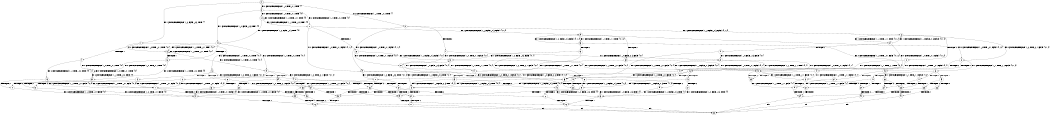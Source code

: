 digraph BCG {
size = "7, 10.5";
center = TRUE;
node [shape = circle];
0 [peripheries = 2];
0 -> 1 [label = "EX !1 !ATOMIC_EXCH_BRANCH (1, +0, FALSE, +0, 3, TRUE) !{}"];
0 -> 2 [label = "EX !2 !ATOMIC_EXCH_BRANCH (1, +1, TRUE, +0, 2, TRUE) !{}"];
0 -> 3 [label = "EX !0 !ATOMIC_EXCH_BRANCH (1, +0, TRUE, +0, 1, TRUE) !{}"];
1 -> 4 [label = "TERMINATE !1"];
1 -> 5 [label = "EX !2 !ATOMIC_EXCH_BRANCH (1, +1, TRUE, +0, 2, TRUE) !{0, 1}"];
1 -> 6 [label = "EX !0 !ATOMIC_EXCH_BRANCH (1, +0, TRUE, +0, 1, TRUE) !{0, 1}"];
2 -> 7 [label = "TERMINATE !2"];
2 -> 8 [label = "EX !1 !ATOMIC_EXCH_BRANCH (1, +0, FALSE, +0, 3, FALSE) !{0, 1, 2}"];
2 -> 9 [label = "EX !0 !ATOMIC_EXCH_BRANCH (1, +0, TRUE, +0, 1, FALSE) !{0, 1, 2}"];
3 -> 10 [label = "EX !1 !ATOMIC_EXCH_BRANCH (1, +0, FALSE, +0, 3, TRUE) !{0}"];
3 -> 11 [label = "EX !2 !ATOMIC_EXCH_BRANCH (1, +1, TRUE, +0, 2, TRUE) !{0}"];
3 -> 12 [label = "EX !0 !ATOMIC_EXCH_BRANCH (1, +0, TRUE, +0, 1, TRUE) !{0}"];
4 -> 13 [label = "EX !2 !ATOMIC_EXCH_BRANCH (1, +1, TRUE, +0, 2, TRUE) !{0}"];
4 -> 14 [label = "EX !0 !ATOMIC_EXCH_BRANCH (1, +0, TRUE, +0, 1, TRUE) !{0}"];
5 -> 15 [label = "TERMINATE !1"];
5 -> 16 [label = "TERMINATE !2"];
5 -> 17 [label = "EX !0 !ATOMIC_EXCH_BRANCH (1, +0, TRUE, +0, 1, FALSE) !{0, 1, 2}"];
6 -> 18 [label = "TERMINATE !1"];
6 -> 19 [label = "EX !2 !ATOMIC_EXCH_BRANCH (1, +1, TRUE, +0, 2, TRUE) !{0, 1}"];
6 -> 6 [label = "EX !0 !ATOMIC_EXCH_BRANCH (1, +0, TRUE, +0, 1, TRUE) !{0, 1}"];
7 -> 20 [label = "EX !1 !ATOMIC_EXCH_BRANCH (1, +0, FALSE, +0, 3, FALSE) !{0, 1}"];
7 -> 21 [label = "EX !0 !ATOMIC_EXCH_BRANCH (1, +0, TRUE, +0, 1, FALSE) !{0, 1}"];
8 -> 22 [label = "TERMINATE !2"];
8 -> 23 [label = "EX !0 !ATOMIC_EXCH_BRANCH (1, +0, TRUE, +0, 1, FALSE) !{0, 1, 2}"];
8 -> 24 [label = "EX !1 !ATOMIC_EXCH_BRANCH (1, +1, TRUE, +1, 1, TRUE) !{0, 1, 2}"];
9 -> 25 [label = "TERMINATE !2"];
9 -> 26 [label = "TERMINATE !0"];
9 -> 27 [label = "EX !1 !ATOMIC_EXCH_BRANCH (1, +0, FALSE, +0, 3, TRUE) !{0, 1, 2}"];
10 -> 18 [label = "TERMINATE !1"];
10 -> 19 [label = "EX !2 !ATOMIC_EXCH_BRANCH (1, +1, TRUE, +0, 2, TRUE) !{0, 1}"];
10 -> 6 [label = "EX !0 !ATOMIC_EXCH_BRANCH (1, +0, TRUE, +0, 1, TRUE) !{0, 1}"];
11 -> 28 [label = "TERMINATE !2"];
11 -> 29 [label = "EX !1 !ATOMIC_EXCH_BRANCH (1, +0, FALSE, +0, 3, FALSE) !{0, 1, 2}"];
11 -> 9 [label = "EX !0 !ATOMIC_EXCH_BRANCH (1, +0, TRUE, +0, 1, FALSE) !{0, 1, 2}"];
12 -> 10 [label = "EX !1 !ATOMIC_EXCH_BRANCH (1, +0, FALSE, +0, 3, TRUE) !{0}"];
12 -> 11 [label = "EX !2 !ATOMIC_EXCH_BRANCH (1, +1, TRUE, +0, 2, TRUE) !{0}"];
12 -> 12 [label = "EX !0 !ATOMIC_EXCH_BRANCH (1, +0, TRUE, +0, 1, TRUE) !{0}"];
13 -> 30 [label = "TERMINATE !2"];
13 -> 31 [label = "EX !0 !ATOMIC_EXCH_BRANCH (1, +0, TRUE, +0, 1, FALSE) !{0, 2}"];
14 -> 32 [label = "EX !2 !ATOMIC_EXCH_BRANCH (1, +1, TRUE, +0, 2, TRUE) !{0}"];
14 -> 14 [label = "EX !0 !ATOMIC_EXCH_BRANCH (1, +0, TRUE, +0, 1, TRUE) !{0}"];
15 -> 30 [label = "TERMINATE !2"];
15 -> 31 [label = "EX !0 !ATOMIC_EXCH_BRANCH (1, +0, TRUE, +0, 1, FALSE) !{0, 2}"];
16 -> 33 [label = "TERMINATE !1"];
16 -> 34 [label = "EX !0 !ATOMIC_EXCH_BRANCH (1, +0, TRUE, +0, 1, FALSE) !{0, 1}"];
17 -> 35 [label = "TERMINATE !1"];
17 -> 36 [label = "TERMINATE !2"];
17 -> 37 [label = "TERMINATE !0"];
18 -> 32 [label = "EX !2 !ATOMIC_EXCH_BRANCH (1, +1, TRUE, +0, 2, TRUE) !{0}"];
18 -> 14 [label = "EX !0 !ATOMIC_EXCH_BRANCH (1, +0, TRUE, +0, 1, TRUE) !{0}"];
19 -> 38 [label = "TERMINATE !1"];
19 -> 39 [label = "TERMINATE !2"];
19 -> 17 [label = "EX !0 !ATOMIC_EXCH_BRANCH (1, +0, TRUE, +0, 1, FALSE) !{0, 1, 2}"];
20 -> 40 [label = "EX !0 !ATOMIC_EXCH_BRANCH (1, +0, TRUE, +0, 1, FALSE) !{0, 1}"];
20 -> 41 [label = "EX !1 !ATOMIC_EXCH_BRANCH (1, +1, TRUE, +1, 1, TRUE) !{0, 1}"];
21 -> 42 [label = "TERMINATE !0"];
21 -> 43 [label = "EX !1 !ATOMIC_EXCH_BRANCH (1, +0, FALSE, +0, 3, TRUE) !{0, 1}"];
22 -> 40 [label = "EX !0 !ATOMIC_EXCH_BRANCH (1, +0, TRUE, +0, 1, FALSE) !{0, 1}"];
22 -> 41 [label = "EX !1 !ATOMIC_EXCH_BRANCH (1, +1, TRUE, +1, 1, TRUE) !{0, 1}"];
23 -> 44 [label = "TERMINATE !2"];
23 -> 45 [label = "TERMINATE !0"];
23 -> 46 [label = "EX !1 !ATOMIC_EXCH_BRANCH (1, +1, TRUE, +1, 1, FALSE) !{0, 1, 2}"];
24 -> 47 [label = "TERMINATE !2"];
24 -> 48 [label = "EX !0 !ATOMIC_EXCH_BRANCH (1, +0, TRUE, +0, 1, FALSE) !{0, 1, 2}"];
24 -> 8 [label = "EX !1 !ATOMIC_EXCH_BRANCH (1, +0, FALSE, +0, 3, FALSE) !{0, 1, 2}"];
25 -> 42 [label = "TERMINATE !0"];
25 -> 43 [label = "EX !1 !ATOMIC_EXCH_BRANCH (1, +0, FALSE, +0, 3, TRUE) !{0, 1}"];
26 -> 49 [label = "TERMINATE !2"];
26 -> 50 [label = "EX !1 !ATOMIC_EXCH_BRANCH (1, +0, FALSE, +0, 3, TRUE) !{1, 2}"];
27 -> 35 [label = "TERMINATE !1"];
27 -> 36 [label = "TERMINATE !2"];
27 -> 37 [label = "TERMINATE !0"];
28 -> 51 [label = "EX !1 !ATOMIC_EXCH_BRANCH (1, +0, FALSE, +0, 3, FALSE) !{0, 1}"];
28 -> 21 [label = "EX !0 !ATOMIC_EXCH_BRANCH (1, +0, TRUE, +0, 1, FALSE) !{0, 1}"];
29 -> 52 [label = "TERMINATE !2"];
29 -> 53 [label = "EX !1 !ATOMIC_EXCH_BRANCH (1, +1, TRUE, +1, 1, TRUE) !{0, 1, 2}"];
29 -> 23 [label = "EX !0 !ATOMIC_EXCH_BRANCH (1, +0, TRUE, +0, 1, FALSE) !{0, 1, 2}"];
30 -> 54 [label = "EX !0 !ATOMIC_EXCH_BRANCH (1, +0, TRUE, +0, 1, FALSE) !{0}"];
31 -> 55 [label = "TERMINATE !2"];
31 -> 56 [label = "TERMINATE !0"];
32 -> 57 [label = "TERMINATE !2"];
32 -> 31 [label = "EX !0 !ATOMIC_EXCH_BRANCH (1, +0, TRUE, +0, 1, FALSE) !{0, 2}"];
33 -> 54 [label = "EX !0 !ATOMIC_EXCH_BRANCH (1, +0, TRUE, +0, 1, FALSE) !{0}"];
34 -> 58 [label = "TERMINATE !1"];
34 -> 59 [label = "TERMINATE !0"];
35 -> 55 [label = "TERMINATE !2"];
35 -> 56 [label = "TERMINATE !0"];
36 -> 58 [label = "TERMINATE !1"];
36 -> 59 [label = "TERMINATE !0"];
37 -> 60 [label = "TERMINATE !1"];
37 -> 61 [label = "TERMINATE !2"];
38 -> 57 [label = "TERMINATE !2"];
38 -> 31 [label = "EX !0 !ATOMIC_EXCH_BRANCH (1, +0, TRUE, +0, 1, FALSE) !{0, 2}"];
39 -> 62 [label = "TERMINATE !1"];
39 -> 34 [label = "EX !0 !ATOMIC_EXCH_BRANCH (1, +0, TRUE, +0, 1, FALSE) !{0, 1}"];
40 -> 63 [label = "TERMINATE !0"];
40 -> 64 [label = "EX !1 !ATOMIC_EXCH_BRANCH (1, +1, TRUE, +1, 1, FALSE) !{0, 1}"];
41 -> 65 [label = "EX !0 !ATOMIC_EXCH_BRANCH (1, +0, TRUE, +0, 1, FALSE) !{0, 1}"];
41 -> 20 [label = "EX !1 !ATOMIC_EXCH_BRANCH (1, +0, FALSE, +0, 3, FALSE) !{0, 1}"];
42 -> 66 [label = "EX !1 !ATOMIC_EXCH_BRANCH (1, +0, FALSE, +0, 3, TRUE) !{1}"];
43 -> 58 [label = "TERMINATE !1"];
43 -> 59 [label = "TERMINATE !0"];
44 -> 63 [label = "TERMINATE !0"];
44 -> 64 [label = "EX !1 !ATOMIC_EXCH_BRANCH (1, +1, TRUE, +1, 1, FALSE) !{0, 1}"];
45 -> 67 [label = "TERMINATE !2"];
45 -> 68 [label = "EX !1 !ATOMIC_EXCH_BRANCH (1, +1, TRUE, +1, 1, FALSE) !{1, 2}"];
46 -> 69 [label = "TERMINATE !1"];
46 -> 70 [label = "TERMINATE !2"];
46 -> 71 [label = "TERMINATE !0"];
47 -> 65 [label = "EX !0 !ATOMIC_EXCH_BRANCH (1, +0, TRUE, +0, 1, FALSE) !{0, 1}"];
47 -> 20 [label = "EX !1 !ATOMIC_EXCH_BRANCH (1, +0, FALSE, +0, 3, FALSE) !{0, 1}"];
48 -> 72 [label = "TERMINATE !2"];
48 -> 73 [label = "TERMINATE !0"];
48 -> 27 [label = "EX !1 !ATOMIC_EXCH_BRANCH (1, +0, FALSE, +0, 3, TRUE) !{0, 1, 2}"];
49 -> 66 [label = "EX !1 !ATOMIC_EXCH_BRANCH (1, +0, FALSE, +0, 3, TRUE) !{1}"];
50 -> 60 [label = "TERMINATE !1"];
50 -> 61 [label = "TERMINATE !2"];
51 -> 74 [label = "EX !1 !ATOMIC_EXCH_BRANCH (1, +1, TRUE, +1, 1, TRUE) !{0, 1}"];
51 -> 40 [label = "EX !0 !ATOMIC_EXCH_BRANCH (1, +0, TRUE, +0, 1, FALSE) !{0, 1}"];
52 -> 74 [label = "EX !1 !ATOMIC_EXCH_BRANCH (1, +1, TRUE, +1, 1, TRUE) !{0, 1}"];
52 -> 40 [label = "EX !0 !ATOMIC_EXCH_BRANCH (1, +0, TRUE, +0, 1, FALSE) !{0, 1}"];
53 -> 75 [label = "TERMINATE !2"];
53 -> 29 [label = "EX !1 !ATOMIC_EXCH_BRANCH (1, +0, FALSE, +0, 3, FALSE) !{0, 1, 2}"];
53 -> 48 [label = "EX !0 !ATOMIC_EXCH_BRANCH (1, +0, TRUE, +0, 1, FALSE) !{0, 1, 2}"];
54 -> 76 [label = "TERMINATE !0"];
55 -> 76 [label = "TERMINATE !0"];
56 -> 77 [label = "TERMINATE !2"];
57 -> 54 [label = "EX !0 !ATOMIC_EXCH_BRANCH (1, +0, TRUE, +0, 1, FALSE) !{0}"];
58 -> 76 [label = "TERMINATE !0"];
59 -> 78 [label = "TERMINATE !1"];
60 -> 77 [label = "TERMINATE !2"];
61 -> 78 [label = "TERMINATE !1"];
62 -> 54 [label = "EX !0 !ATOMIC_EXCH_BRANCH (1, +0, TRUE, +0, 1, FALSE) !{0}"];
63 -> 79 [label = "EX !1 !ATOMIC_EXCH_BRANCH (1, +1, TRUE, +1, 1, FALSE) !{1}"];
64 -> 80 [label = "TERMINATE !1"];
64 -> 81 [label = "TERMINATE !0"];
65 -> 82 [label = "TERMINATE !0"];
65 -> 43 [label = "EX !1 !ATOMIC_EXCH_BRANCH (1, +0, FALSE, +0, 3, TRUE) !{0, 1}"];
66 -> 78 [label = "TERMINATE !1"];
67 -> 79 [label = "EX !1 !ATOMIC_EXCH_BRANCH (1, +1, TRUE, +1, 1, FALSE) !{1}"];
68 -> 83 [label = "TERMINATE !1"];
68 -> 84 [label = "TERMINATE !2"];
69 -> 85 [label = "TERMINATE !2"];
69 -> 86 [label = "TERMINATE !0"];
70 -> 80 [label = "TERMINATE !1"];
70 -> 81 [label = "TERMINATE !0"];
71 -> 83 [label = "TERMINATE !1"];
71 -> 84 [label = "TERMINATE !2"];
72 -> 82 [label = "TERMINATE !0"];
72 -> 43 [label = "EX !1 !ATOMIC_EXCH_BRANCH (1, +0, FALSE, +0, 3, TRUE) !{0, 1}"];
73 -> 87 [label = "TERMINATE !2"];
73 -> 50 [label = "EX !1 !ATOMIC_EXCH_BRANCH (1, +0, FALSE, +0, 3, TRUE) !{1, 2}"];
74 -> 51 [label = "EX !1 !ATOMIC_EXCH_BRANCH (1, +0, FALSE, +0, 3, FALSE) !{0, 1}"];
74 -> 65 [label = "EX !0 !ATOMIC_EXCH_BRANCH (1, +0, TRUE, +0, 1, FALSE) !{0, 1}"];
75 -> 51 [label = "EX !1 !ATOMIC_EXCH_BRANCH (1, +0, FALSE, +0, 3, FALSE) !{0, 1}"];
75 -> 65 [label = "EX !0 !ATOMIC_EXCH_BRANCH (1, +0, TRUE, +0, 1, FALSE) !{0, 1}"];
76 -> 88 [label = "exit"];
77 -> 88 [label = "exit"];
78 -> 88 [label = "exit"];
79 -> 89 [label = "TERMINATE !1"];
80 -> 90 [label = "TERMINATE !0"];
81 -> 89 [label = "TERMINATE !1"];
82 -> 66 [label = "EX !1 !ATOMIC_EXCH_BRANCH (1, +0, FALSE, +0, 3, TRUE) !{1}"];
83 -> 91 [label = "TERMINATE !2"];
84 -> 89 [label = "TERMINATE !1"];
85 -> 90 [label = "TERMINATE !0"];
86 -> 91 [label = "TERMINATE !2"];
87 -> 66 [label = "EX !1 !ATOMIC_EXCH_BRANCH (1, +0, FALSE, +0, 3, TRUE) !{1}"];
89 -> 88 [label = "exit"];
90 -> 88 [label = "exit"];
91 -> 88 [label = "exit"];
}
